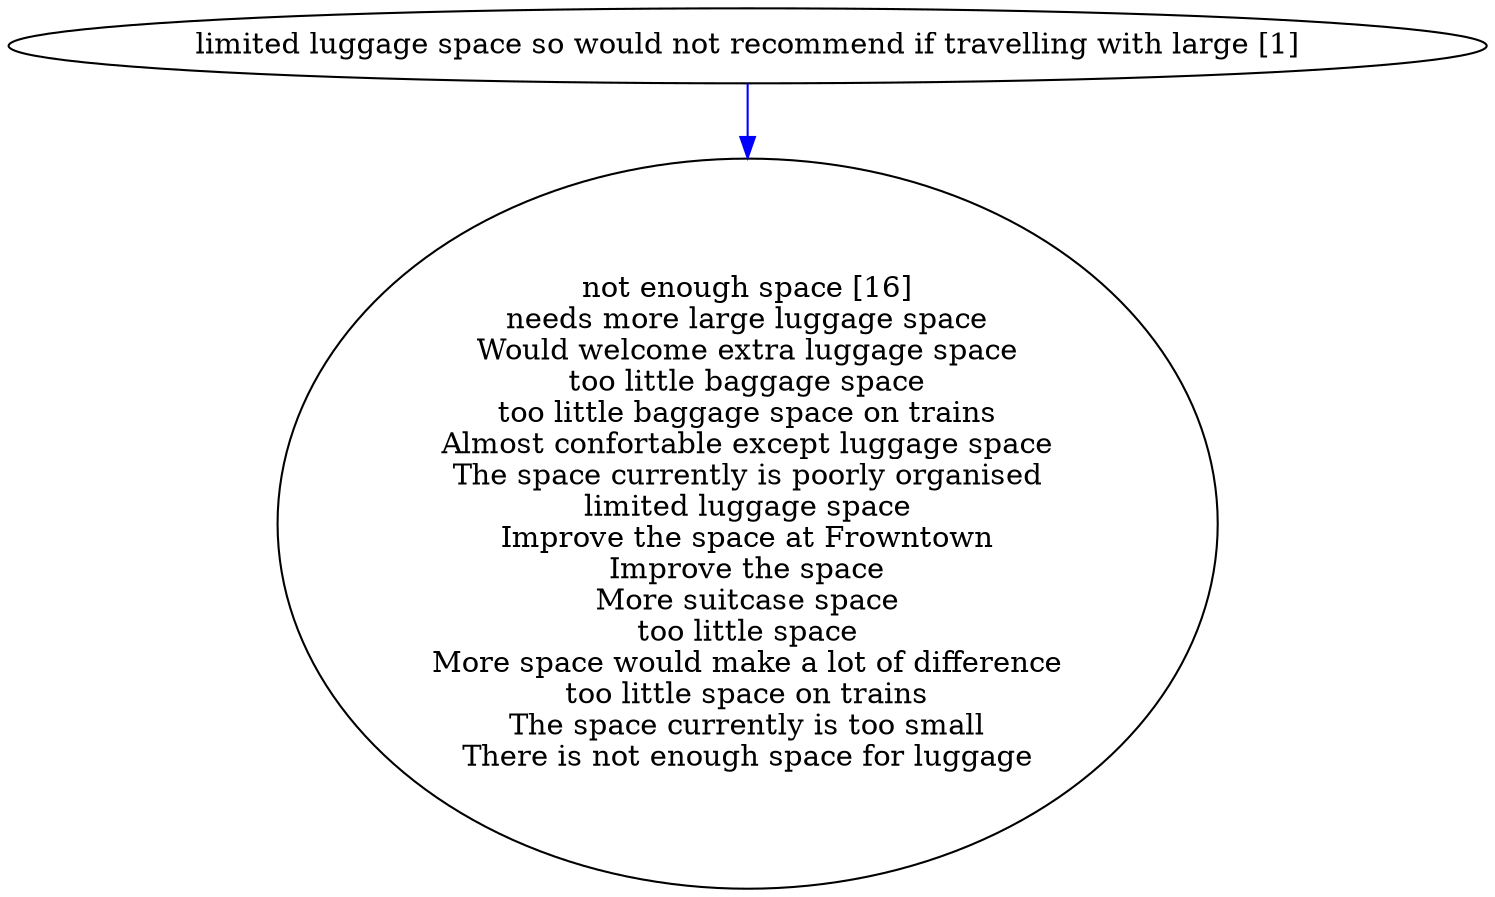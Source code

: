 digraph collapsedGraph {
"not enough space [16]\nneeds more large luggage space\nWould welcome extra luggage space\ntoo little baggage space\ntoo little baggage space on trains\nAlmost confortable except luggage space\nThe space currently is poorly organised\nlimited luggage space\nImprove the space at Frowntown\nImprove the space\nMore suitcase space\ntoo little space\nMore space would make a lot of difference\ntoo little space on trains\nThe space currently is too small\nThere is not enough space for luggage""limited luggage space so would not recommend if travelling with large [1]""limited luggage space so would not recommend if travelling with large [1]" -> "not enough space [16]\nneeds more large luggage space\nWould welcome extra luggage space\ntoo little baggage space\ntoo little baggage space on trains\nAlmost confortable except luggage space\nThe space currently is poorly organised\nlimited luggage space\nImprove the space at Frowntown\nImprove the space\nMore suitcase space\ntoo little space\nMore space would make a lot of difference\ntoo little space on trains\nThe space currently is too small\nThere is not enough space for luggage" [color=blue]
}